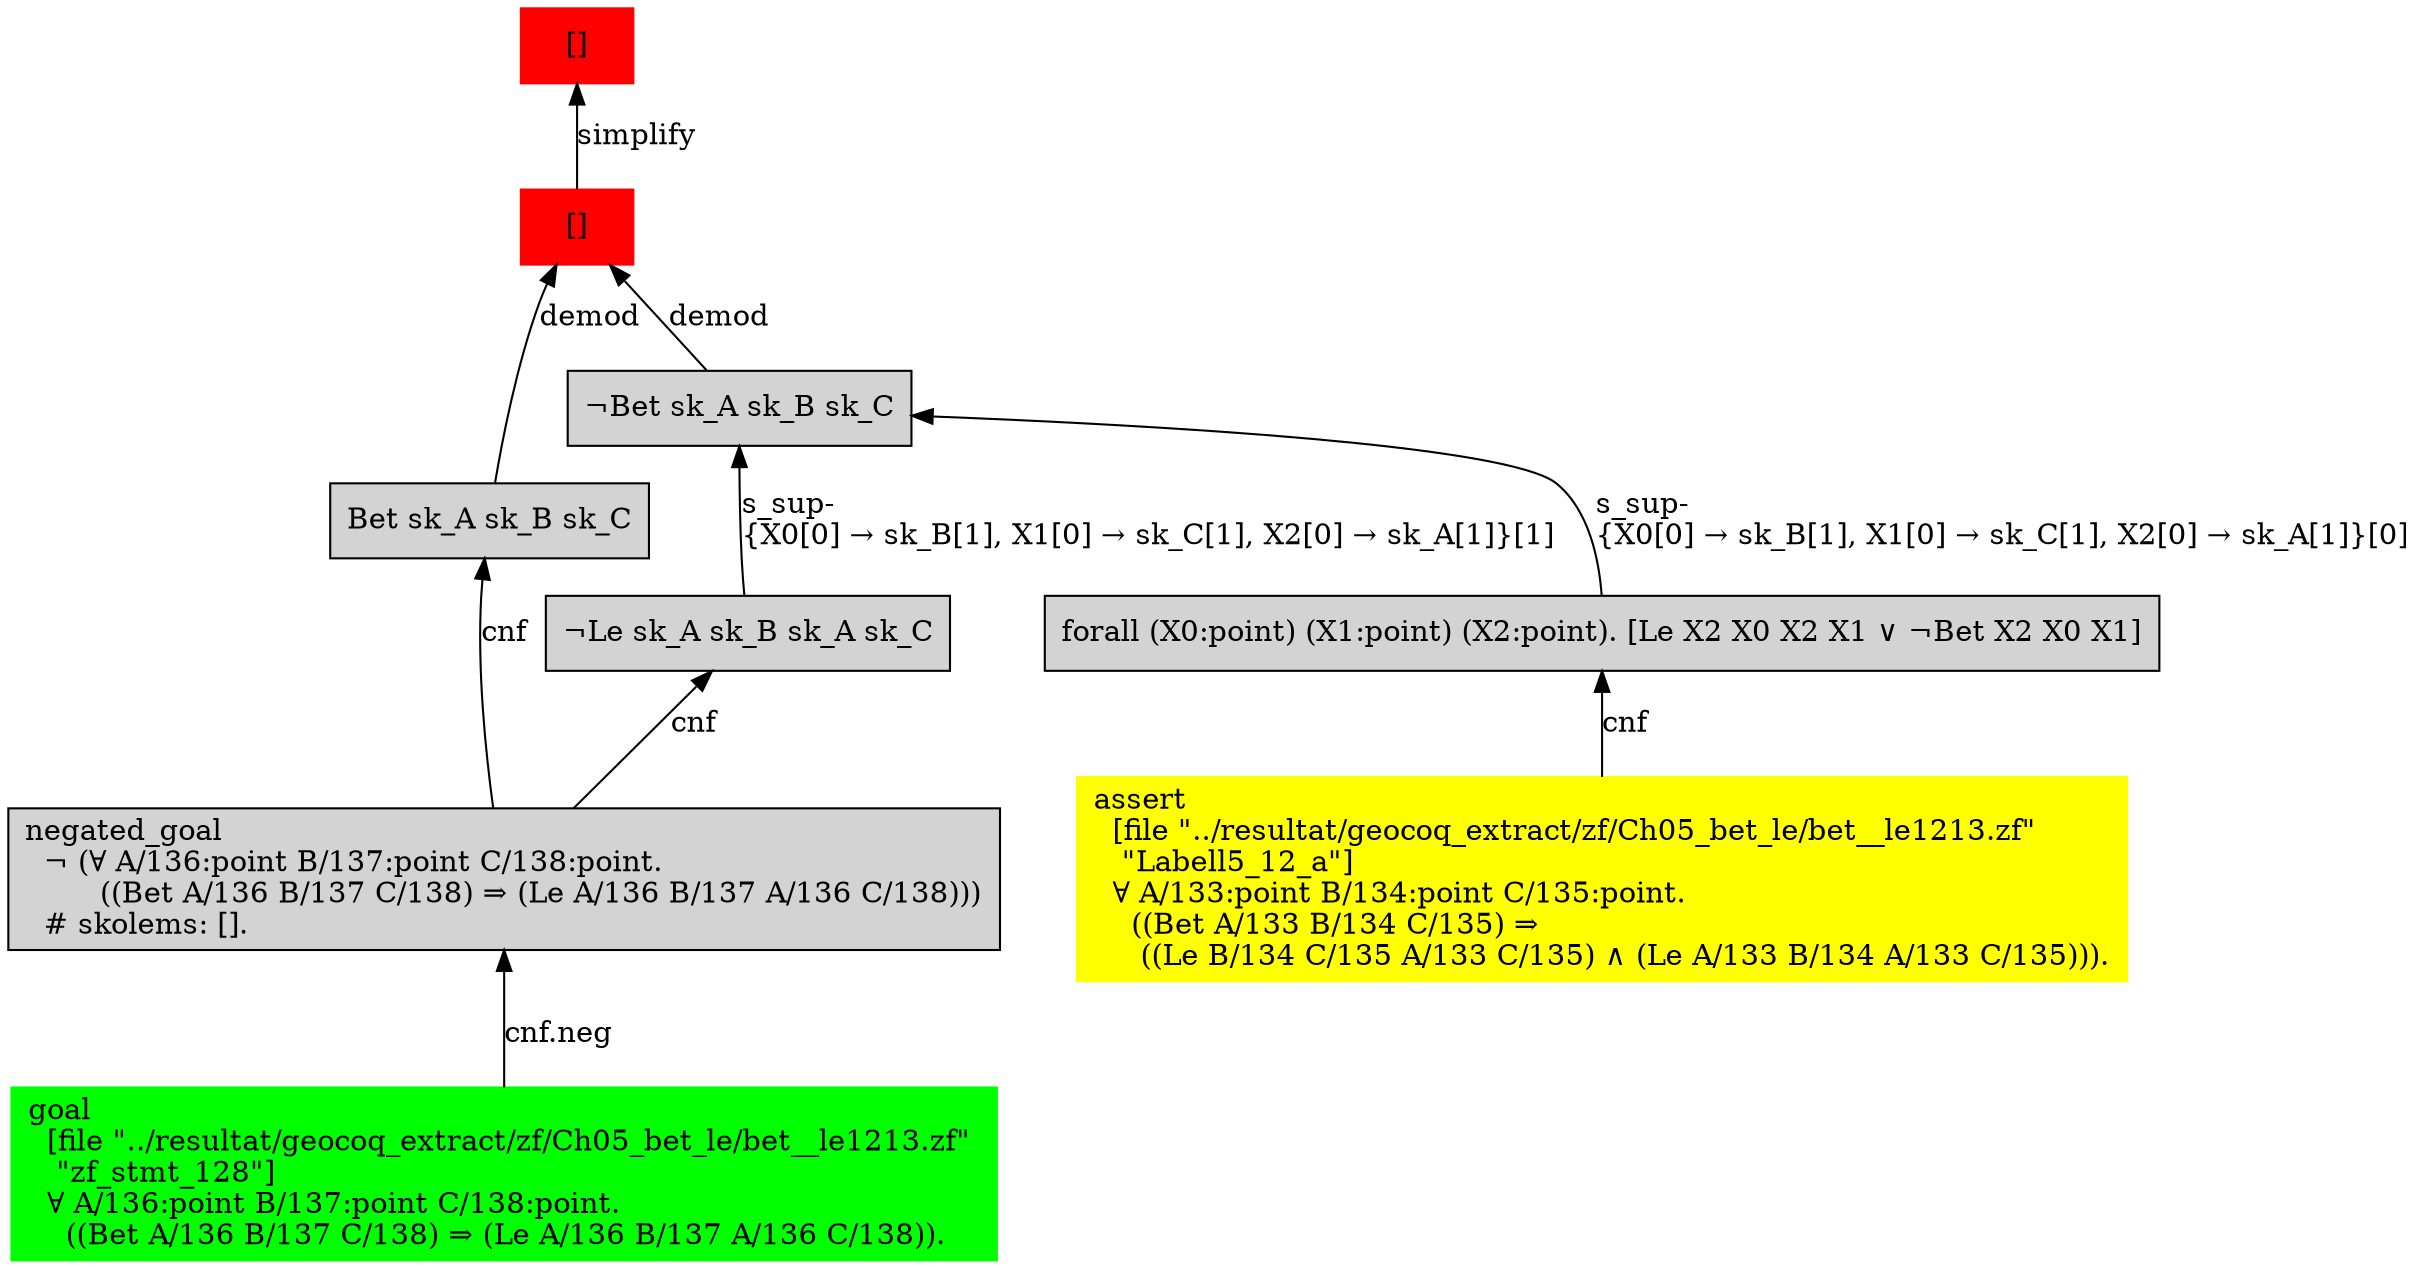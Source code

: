 digraph "unsat_graph" {
  vertex_0 [color=red, label="[]", shape=box, style=filled];
  vertex_0 -> vertex_1 [label="simplify", dir="back"];
  vertex_1 [color=red, label="[]", shape=box, style=filled];
  vertex_1 -> vertex_2 [label="demod", dir="back"];
  vertex_2 [shape=box, label="Bet sk_A sk_B sk_C\l", style=filled];
  vertex_2 -> vertex_3 [label="cnf", dir="back"];
  vertex_3 [shape=box, label="negated_goal\l  ¬ (∀ A/136:point B/137:point C/138:point.\l        ((Bet A/136 B/137 C/138) ⇒ (Le A/136 B/137 A/136 C/138)))\l  # skolems: [].\l", style=filled];
  vertex_3 -> vertex_4 [label="cnf.neg", dir="back"];
  vertex_4 [color=green, shape=box, label="goal\l  [file \"../resultat/geocoq_extract/zf/Ch05_bet_le/bet__le1213.zf\" \l   \"zf_stmt_128\"]\l  ∀ A/136:point B/137:point C/138:point.\l    ((Bet A/136 B/137 C/138) ⇒ (Le A/136 B/137 A/136 C/138)).\l", style=filled];
  vertex_1 -> vertex_5 [label="demod", dir="back"];
  vertex_5 [shape=box, label="¬Bet sk_A sk_B sk_C\l", style=filled];
  vertex_5 -> vertex_6 [label="s_sup-\l\{X0[0] → sk_B[1], X1[0] → sk_C[1], X2[0] → sk_A[1]\}[1]\l", dir="back"];
  vertex_6 [shape=box, label="¬Le sk_A sk_B sk_A sk_C\l", style=filled];
  vertex_6 -> vertex_3 [label="cnf", dir="back"];
  vertex_5 -> vertex_7 [label="s_sup-\l\{X0[0] → sk_B[1], X1[0] → sk_C[1], X2[0] → sk_A[1]\}[0]\l", dir="back"];
  vertex_7 [shape=box, label="forall (X0:point) (X1:point) (X2:point). [Le X2 X0 X2 X1 ∨ ¬Bet X2 X0 X1]\l", style=filled];
  vertex_7 -> vertex_8 [label="cnf", dir="back"];
  vertex_8 [color=yellow, shape=box, label="assert\l  [file \"../resultat/geocoq_extract/zf/Ch05_bet_le/bet__le1213.zf\" \l   \"Labell5_12_a\"]\l  ∀ A/133:point B/134:point C/135:point.\l    ((Bet A/133 B/134 C/135) ⇒\l     ((Le B/134 C/135 A/133 C/135) ∧ (Le A/133 B/134 A/133 C/135))).\l", style=filled];
  }


